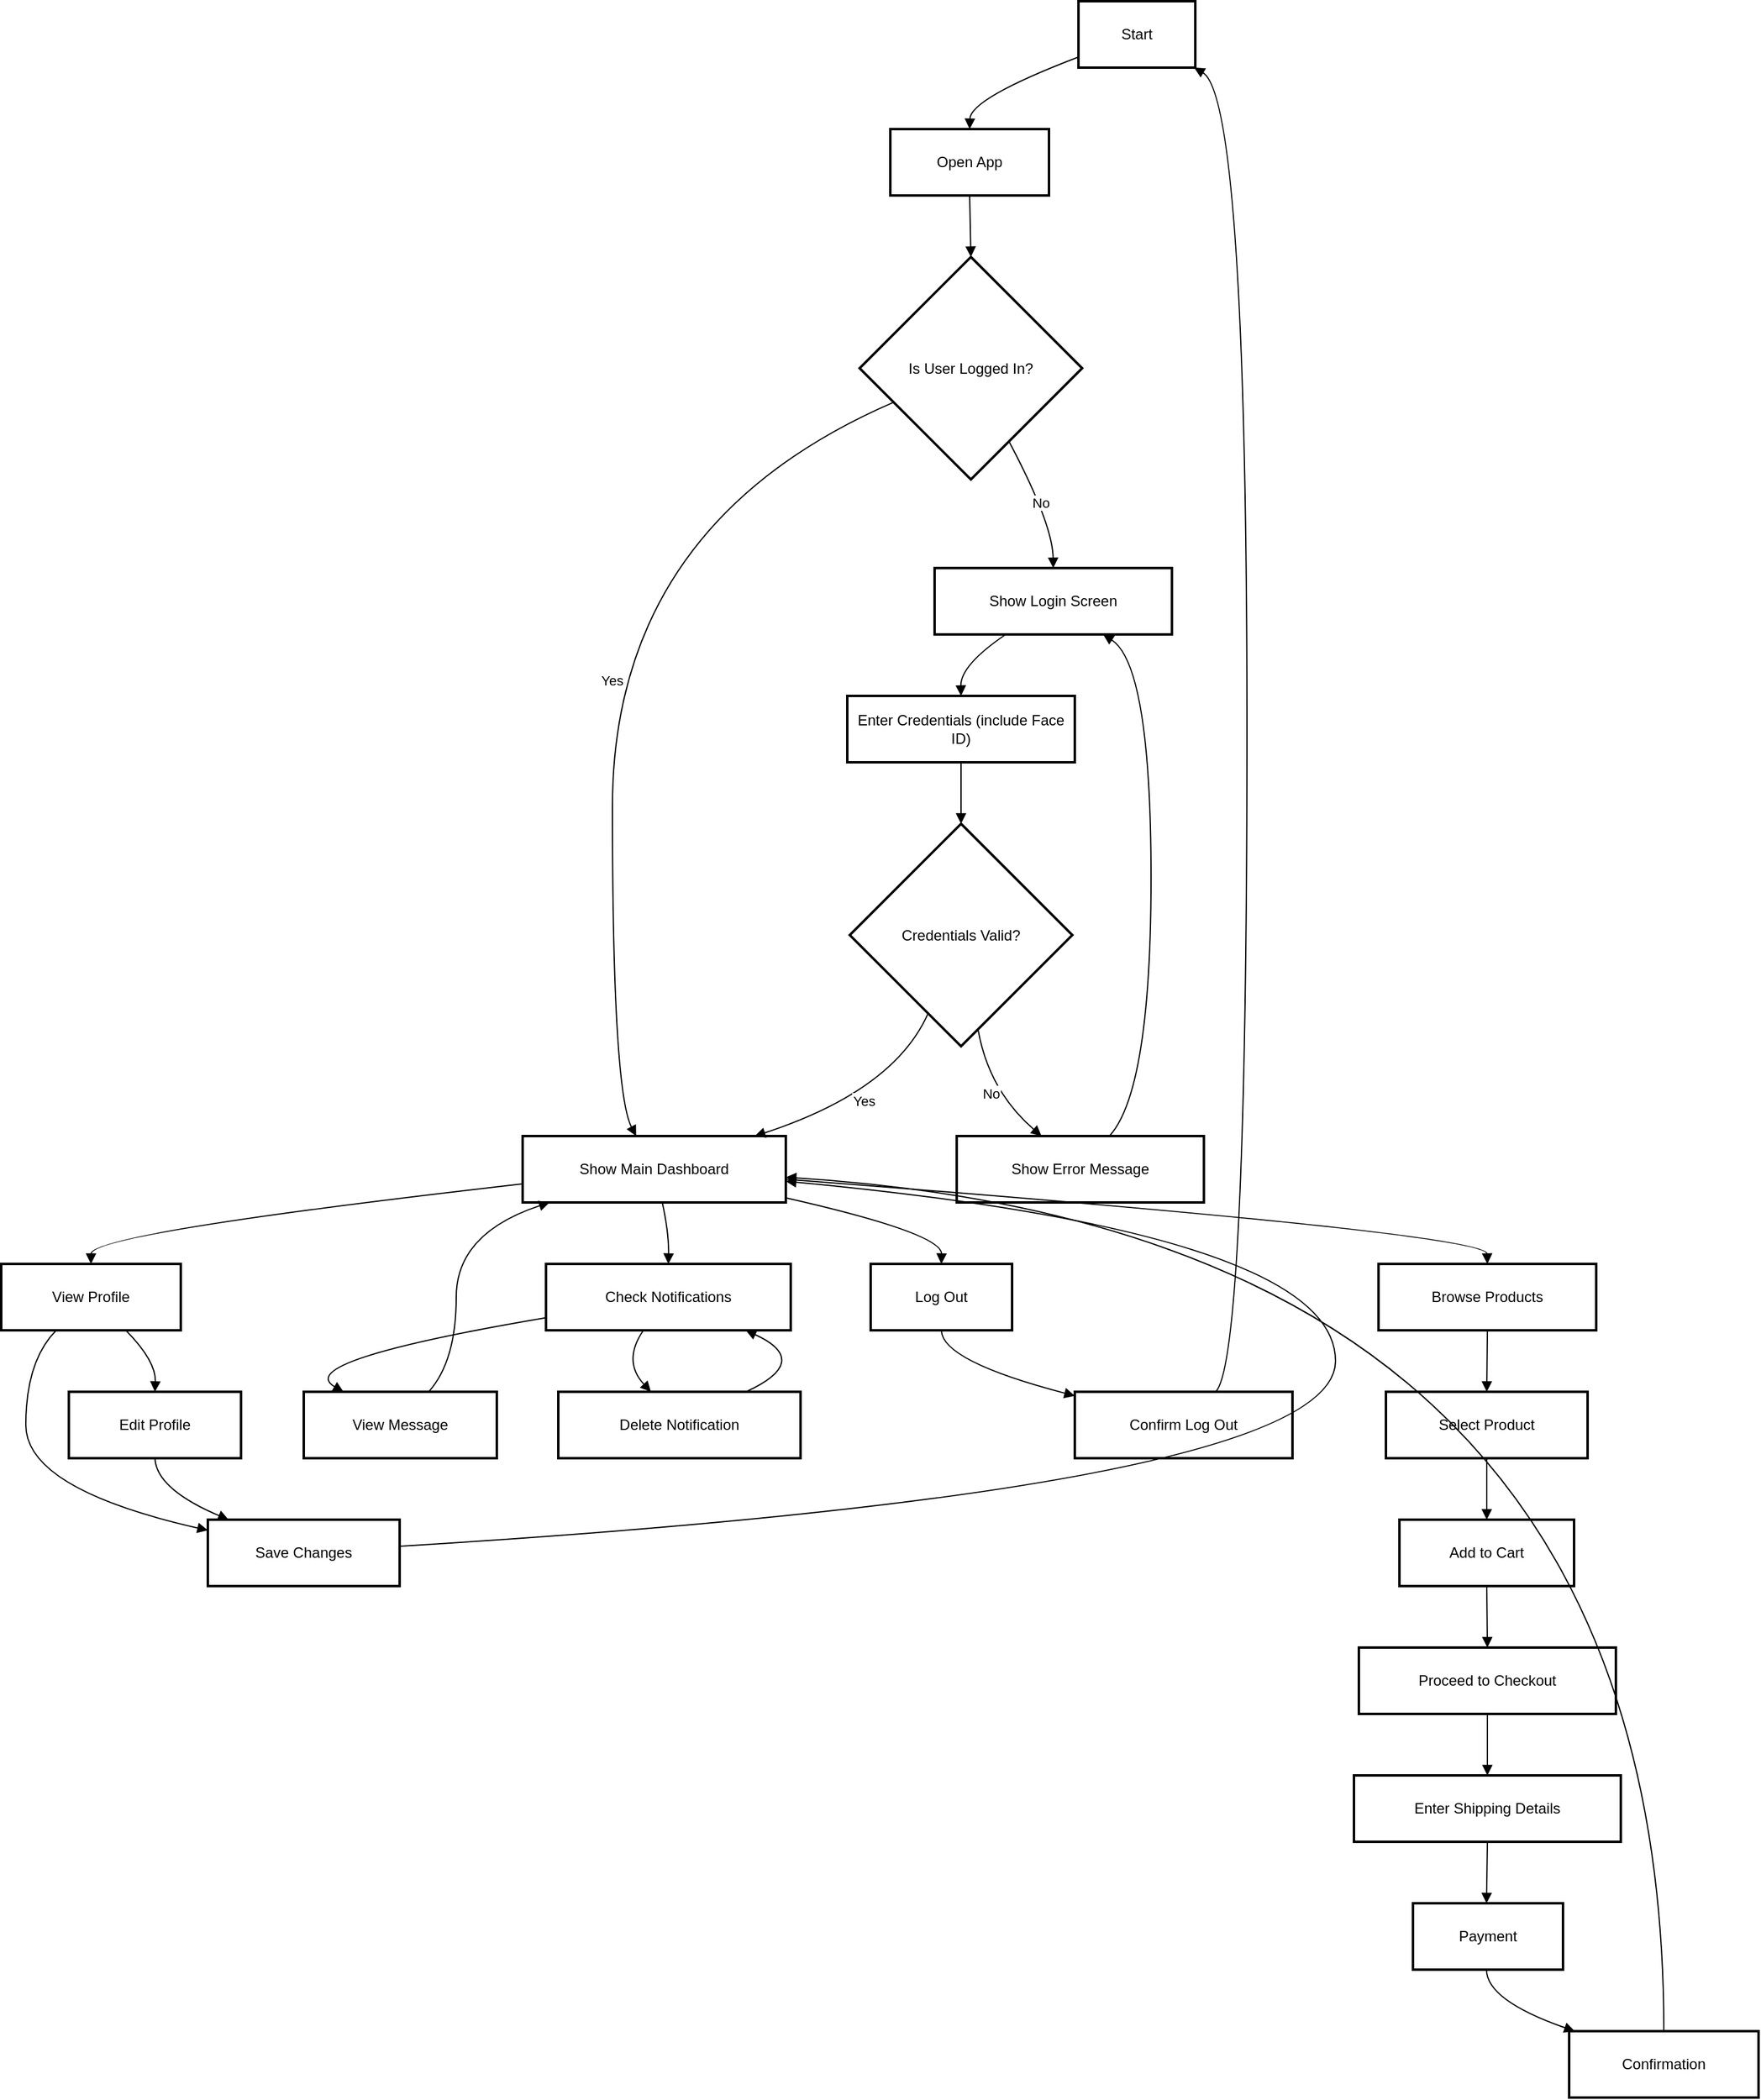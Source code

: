<mxfile version="27.2.0">
  <diagram name="Page-1" id="i8-PB3AcAraNgIOo55Ax">
    <mxGraphModel dx="1426" dy="807" grid="1" gridSize="10" guides="1" tooltips="1" connect="1" arrows="1" fold="1" page="1" pageScale="1" pageWidth="850" pageHeight="1100" math="0" shadow="0">
      <root>
        <mxCell id="0" />
        <mxCell id="1" parent="0" />
        <mxCell id="2" value="Start" style="whiteSpace=wrap;strokeWidth=2;" parent="1" vertex="1">
          <mxGeometry x="884" y="8" width="95" height="54" as="geometry" />
        </mxCell>
        <mxCell id="3" value="Open App" style="whiteSpace=wrap;strokeWidth=2;" parent="1" vertex="1">
          <mxGeometry x="731" y="112" width="129" height="54" as="geometry" />
        </mxCell>
        <mxCell id="4" value="Is User Logged In?" style="rhombus;strokeWidth=2;whiteSpace=wrap;" parent="1" vertex="1">
          <mxGeometry x="706" y="216" width="181" height="181" as="geometry" />
        </mxCell>
        <mxCell id="5" value="Show Main Dashboard" style="whiteSpace=wrap;strokeWidth=2;" parent="1" vertex="1">
          <mxGeometry x="432" y="931" width="214" height="54" as="geometry" />
        </mxCell>
        <mxCell id="6" value="Show Login Screen" style="whiteSpace=wrap;strokeWidth=2;" parent="1" vertex="1">
          <mxGeometry x="767" y="469" width="193" height="54" as="geometry" />
        </mxCell>
        <mxCell id="7" value="Enter Credentials (include Face ID)" style="whiteSpace=wrap;strokeWidth=2;" parent="1" vertex="1">
          <mxGeometry x="696" y="573" width="185" height="54" as="geometry" />
        </mxCell>
        <mxCell id="8" value="Credentials Valid?" style="rhombus;strokeWidth=2;whiteSpace=wrap;" parent="1" vertex="1">
          <mxGeometry x="698" y="677" width="181" height="181" as="geometry" />
        </mxCell>
        <mxCell id="9" value="Show Error Message" style="whiteSpace=wrap;strokeWidth=2;" parent="1" vertex="1">
          <mxGeometry x="785" y="931" width="201" height="54" as="geometry" />
        </mxCell>
        <mxCell id="10" value="View Profile" style="whiteSpace=wrap;strokeWidth=2;" parent="1" vertex="1">
          <mxGeometry x="8" y="1035" width="146" height="54" as="geometry" />
        </mxCell>
        <mxCell id="11" value="Browse Products" style="whiteSpace=wrap;strokeWidth=2;" parent="1" vertex="1">
          <mxGeometry x="1128" y="1035" width="177" height="54" as="geometry" />
        </mxCell>
        <mxCell id="12" value="Check Notifications" style="whiteSpace=wrap;strokeWidth=2;" parent="1" vertex="1">
          <mxGeometry x="451" y="1035" width="199" height="54" as="geometry" />
        </mxCell>
        <mxCell id="13" value="Log Out" style="whiteSpace=wrap;strokeWidth=2;" parent="1" vertex="1">
          <mxGeometry x="715" y="1035" width="115" height="54" as="geometry" />
        </mxCell>
        <mxCell id="14" value="Edit Profile" style="whiteSpace=wrap;strokeWidth=2;" parent="1" vertex="1">
          <mxGeometry x="63" y="1139" width="140" height="54" as="geometry" />
        </mxCell>
        <mxCell id="15" value="Save Changes" style="whiteSpace=wrap;strokeWidth=2;" parent="1" vertex="1">
          <mxGeometry x="176" y="1243" width="156" height="54" as="geometry" />
        </mxCell>
        <mxCell id="16" value="Select Product" style="whiteSpace=wrap;strokeWidth=2;" parent="1" vertex="1">
          <mxGeometry x="1134" y="1139" width="164" height="54" as="geometry" />
        </mxCell>
        <mxCell id="17" value="Add to Cart" style="whiteSpace=wrap;strokeWidth=2;" parent="1" vertex="1">
          <mxGeometry x="1145" y="1243" width="142" height="54" as="geometry" />
        </mxCell>
        <mxCell id="18" value="Proceed to Checkout" style="whiteSpace=wrap;strokeWidth=2;" parent="1" vertex="1">
          <mxGeometry x="1112" y="1347" width="209" height="54" as="geometry" />
        </mxCell>
        <mxCell id="19" value="Enter Shipping Details" style="whiteSpace=wrap;strokeWidth=2;" parent="1" vertex="1">
          <mxGeometry x="1108" y="1451" width="217" height="54" as="geometry" />
        </mxCell>
        <mxCell id="20" value="Payment" style="whiteSpace=wrap;strokeWidth=2;" parent="1" vertex="1">
          <mxGeometry x="1156" y="1555" width="122" height="54" as="geometry" />
        </mxCell>
        <mxCell id="21" value="Confirmation" style="whiteSpace=wrap;strokeWidth=2;" parent="1" vertex="1">
          <mxGeometry x="1283" y="1659" width="154" height="54" as="geometry" />
        </mxCell>
        <mxCell id="22" value="View Message" style="whiteSpace=wrap;strokeWidth=2;" parent="1" vertex="1">
          <mxGeometry x="254" y="1139" width="157" height="54" as="geometry" />
        </mxCell>
        <mxCell id="23" value="Delete Notification" style="whiteSpace=wrap;strokeWidth=2;" parent="1" vertex="1">
          <mxGeometry x="461" y="1139" width="197" height="54" as="geometry" />
        </mxCell>
        <mxCell id="24" value="Confirm Log Out" style="whiteSpace=wrap;strokeWidth=2;" parent="1" vertex="1">
          <mxGeometry x="881" y="1139" width="177" height="54" as="geometry" />
        </mxCell>
        <mxCell id="25" value="" style="curved=1;startArrow=none;endArrow=block;exitX=0;exitY=0.84;entryX=0.5;entryY=0;" parent="1" source="2" target="3" edge="1">
          <mxGeometry relative="1" as="geometry">
            <Array as="points">
              <mxPoint x="796" y="87" />
            </Array>
          </mxGeometry>
        </mxCell>
        <mxCell id="26" value="" style="curved=1;startArrow=none;endArrow=block;exitX=0.5;exitY=1;entryX=0.5;entryY=0;" parent="1" source="3" target="4" edge="1">
          <mxGeometry relative="1" as="geometry">
            <Array as="points" />
          </mxGeometry>
        </mxCell>
        <mxCell id="27" value="Yes" style="curved=1;startArrow=none;endArrow=block;exitX=0;exitY=0.72;entryX=0.43;entryY=-0.01;" parent="1" source="4" target="5" edge="1">
          <mxGeometry relative="1" as="geometry">
            <Array as="points">
              <mxPoint x="505" y="433" />
              <mxPoint x="505" y="894" />
            </Array>
          </mxGeometry>
        </mxCell>
        <mxCell id="28" value="No" style="curved=1;startArrow=none;endArrow=block;exitX=0.76;exitY=1;entryX=0.5;entryY=0;" parent="1" source="4" target="6" edge="1">
          <mxGeometry relative="1" as="geometry">
            <Array as="points">
              <mxPoint x="863" y="433" />
            </Array>
          </mxGeometry>
        </mxCell>
        <mxCell id="29" value="" style="curved=1;startArrow=none;endArrow=block;exitX=0.3;exitY=1;entryX=0.5;entryY=0;" parent="1" source="6" target="7" edge="1">
          <mxGeometry relative="1" as="geometry">
            <Array as="points">
              <mxPoint x="788" y="548" />
            </Array>
          </mxGeometry>
        </mxCell>
        <mxCell id="30" value="" style="curved=1;startArrow=none;endArrow=block;exitX=0.5;exitY=1;entryX=0.5;entryY=0;" parent="1" source="7" target="8" edge="1">
          <mxGeometry relative="1" as="geometry">
            <Array as="points" />
          </mxGeometry>
        </mxCell>
        <mxCell id="31" value="Yes" style="curved=1;startArrow=none;endArrow=block;exitX=0.29;exitY=1;entryX=0.89;entryY=-0.01;" parent="1" source="8" target="5" edge="1">
          <mxGeometry relative="1" as="geometry">
            <Array as="points">
              <mxPoint x="734" y="894" />
            </Array>
          </mxGeometry>
        </mxCell>
        <mxCell id="32" value="No" style="curved=1;startArrow=none;endArrow=block;exitX=0.59;exitY=1;entryX=0.34;entryY=-0.01;" parent="1" source="8" target="9" edge="1">
          <mxGeometry relative="1" as="geometry">
            <Array as="points">
              <mxPoint x="811" y="894" />
            </Array>
          </mxGeometry>
        </mxCell>
        <mxCell id="33" value="" style="curved=1;startArrow=none;endArrow=block;exitX=0.62;exitY=-0.01;entryX=0.71;entryY=1;" parent="1" source="9" target="6" edge="1">
          <mxGeometry relative="1" as="geometry">
            <Array as="points">
              <mxPoint x="943" y="894" />
              <mxPoint x="943" y="548" />
            </Array>
          </mxGeometry>
        </mxCell>
        <mxCell id="34" value="" style="curved=1;startArrow=none;endArrow=block;exitX=0;exitY=0.72;entryX=0.5;entryY=-0.01;" parent="1" source="5" target="10" edge="1">
          <mxGeometry relative="1" as="geometry">
            <Array as="points">
              <mxPoint x="81" y="1010" />
            </Array>
          </mxGeometry>
        </mxCell>
        <mxCell id="35" value="" style="curved=1;startArrow=none;endArrow=block;exitX=1;exitY=0.65;entryX=0.5;entryY=-0.01;" parent="1" source="5" target="11" edge="1">
          <mxGeometry relative="1" as="geometry">
            <Array as="points">
              <mxPoint x="1216" y="1010" />
            </Array>
          </mxGeometry>
        </mxCell>
        <mxCell id="36" value="" style="curved=1;startArrow=none;endArrow=block;exitX=0.53;exitY=0.99;entryX=0.5;entryY=-0.01;" parent="1" source="5" target="12" edge="1">
          <mxGeometry relative="1" as="geometry">
            <Array as="points">
              <mxPoint x="551" y="1010" />
            </Array>
          </mxGeometry>
        </mxCell>
        <mxCell id="37" value="" style="curved=1;startArrow=none;endArrow=block;exitX=1;exitY=0.93;entryX=0.5;entryY=-0.01;" parent="1" source="5" target="13" edge="1">
          <mxGeometry relative="1" as="geometry">
            <Array as="points">
              <mxPoint x="773" y="1010" />
            </Array>
          </mxGeometry>
        </mxCell>
        <mxCell id="38" value="" style="curved=1;startArrow=none;endArrow=block;exitX=0.69;exitY=0.99;entryX=0.5;entryY=-0.01;" parent="1" source="10" target="14" edge="1">
          <mxGeometry relative="1" as="geometry">
            <Array as="points">
              <mxPoint x="134" y="1114" />
            </Array>
          </mxGeometry>
        </mxCell>
        <mxCell id="39" value="" style="curved=1;startArrow=none;endArrow=block;exitX=0.31;exitY=0.99;entryX=0;entryY=0.16;" parent="1" source="10" target="15" edge="1">
          <mxGeometry relative="1" as="geometry">
            <Array as="points">
              <mxPoint x="28" y="1114" />
              <mxPoint x="28" y="1218" />
            </Array>
          </mxGeometry>
        </mxCell>
        <mxCell id="40" value="" style="curved=1;startArrow=none;endArrow=block;exitX=0.5;exitY=0.99;entryX=0.1;entryY=-0.01;" parent="1" source="14" target="15" edge="1">
          <mxGeometry relative="1" as="geometry">
            <Array as="points">
              <mxPoint x="134" y="1218" />
            </Array>
          </mxGeometry>
        </mxCell>
        <mxCell id="41" value="" style="curved=1;startArrow=none;endArrow=block;exitX=1;exitY=0.4;entryX=1;entryY=0.68;" parent="1" source="15" target="5" edge="1">
          <mxGeometry relative="1" as="geometry">
            <Array as="points">
              <mxPoint x="1093" y="1218" />
              <mxPoint x="1093" y="1010" />
            </Array>
          </mxGeometry>
        </mxCell>
        <mxCell id="42" value="" style="curved=1;startArrow=none;endArrow=block;exitX=0.5;exitY=0.99;entryX=0.5;entryY=-0.01;" parent="1" source="11" target="16" edge="1">
          <mxGeometry relative="1" as="geometry">
            <Array as="points" />
          </mxGeometry>
        </mxCell>
        <mxCell id="43" value="" style="curved=1;startArrow=none;endArrow=block;exitX=0.5;exitY=0.99;entryX=0.5;entryY=-0.01;" parent="1" source="16" target="17" edge="1">
          <mxGeometry relative="1" as="geometry">
            <Array as="points" />
          </mxGeometry>
        </mxCell>
        <mxCell id="44" value="" style="curved=1;startArrow=none;endArrow=block;exitX=0.5;exitY=0.99;entryX=0.5;entryY=-0.01;" parent="1" source="17" target="18" edge="1">
          <mxGeometry relative="1" as="geometry">
            <Array as="points" />
          </mxGeometry>
        </mxCell>
        <mxCell id="45" value="" style="curved=1;startArrow=none;endArrow=block;exitX=0.5;exitY=0.99;entryX=0.5;entryY=-0.01;" parent="1" source="18" target="19" edge="1">
          <mxGeometry relative="1" as="geometry">
            <Array as="points" />
          </mxGeometry>
        </mxCell>
        <mxCell id="46" value="" style="curved=1;startArrow=none;endArrow=block;exitX=0.5;exitY=0.99;entryX=0.49;entryY=-0.01;" parent="1" source="19" target="20" edge="1">
          <mxGeometry relative="1" as="geometry">
            <Array as="points" />
          </mxGeometry>
        </mxCell>
        <mxCell id="47" value="" style="curved=1;startArrow=none;endArrow=block;exitX=0.49;exitY=0.99;entryX=0.02;entryY=-0.01;" parent="1" source="20" target="21" edge="1">
          <mxGeometry relative="1" as="geometry">
            <Array as="points">
              <mxPoint x="1216" y="1634" />
            </Array>
          </mxGeometry>
        </mxCell>
        <mxCell id="48" value="" style="curved=1;startArrow=none;endArrow=block;exitX=0.5;exitY=-0.01;entryX=1;entryY=0.62;" parent="1" source="21" target="5" edge="1">
          <mxGeometry relative="1" as="geometry">
            <Array as="points">
              <mxPoint x="1360" y="1010" />
            </Array>
          </mxGeometry>
        </mxCell>
        <mxCell id="49" value="" style="curved=1;startArrow=none;endArrow=block;exitX=0;exitY=0.81;entryX=0.2;entryY=-0.01;" parent="1" source="12" target="22" edge="1">
          <mxGeometry relative="1" as="geometry">
            <Array as="points">
              <mxPoint x="243" y="1114" />
            </Array>
          </mxGeometry>
        </mxCell>
        <mxCell id="50" value="" style="curved=1;startArrow=none;endArrow=block;exitX=0.4;exitY=0.99;entryX=0.38;entryY=-0.01;" parent="1" source="12" target="23" edge="1">
          <mxGeometry relative="1" as="geometry">
            <Array as="points">
              <mxPoint x="513" y="1114" />
            </Array>
          </mxGeometry>
        </mxCell>
        <mxCell id="51" value="" style="curved=1;startArrow=none;endArrow=block;exitX=0.78;exitY=-0.01;entryX=0.81;entryY=0.99;" parent="1" source="23" target="12" edge="1">
          <mxGeometry relative="1" as="geometry">
            <Array as="points">
              <mxPoint x="668" y="1114" />
            </Array>
          </mxGeometry>
        </mxCell>
        <mxCell id="52" value="" style="curved=1;startArrow=none;endArrow=block;exitX=0.65;exitY=-0.01;entryX=0.11;entryY=0.99;" parent="1" source="22" target="5" edge="1">
          <mxGeometry relative="1" as="geometry">
            <Array as="points">
              <mxPoint x="378" y="1114" />
              <mxPoint x="378" y="1010" />
            </Array>
          </mxGeometry>
        </mxCell>
        <mxCell id="53" value="" style="curved=1;startArrow=none;endArrow=block;exitX=0.5;exitY=0.99;entryX=0;entryY=0.06;" parent="1" source="13" target="24" edge="1">
          <mxGeometry relative="1" as="geometry">
            <Array as="points">
              <mxPoint x="773" y="1114" />
            </Array>
          </mxGeometry>
        </mxCell>
        <mxCell id="54" value="" style="curved=1;startArrow=none;endArrow=block;exitX=0.65;exitY=-0.01;entryX=0.99;entryY=1;" parent="1" source="24" target="2" edge="1">
          <mxGeometry relative="1" as="geometry">
            <Array as="points">
              <mxPoint x="1021" y="1114" />
              <mxPoint x="1021" y="87" />
            </Array>
          </mxGeometry>
        </mxCell>
      </root>
    </mxGraphModel>
  </diagram>
</mxfile>

